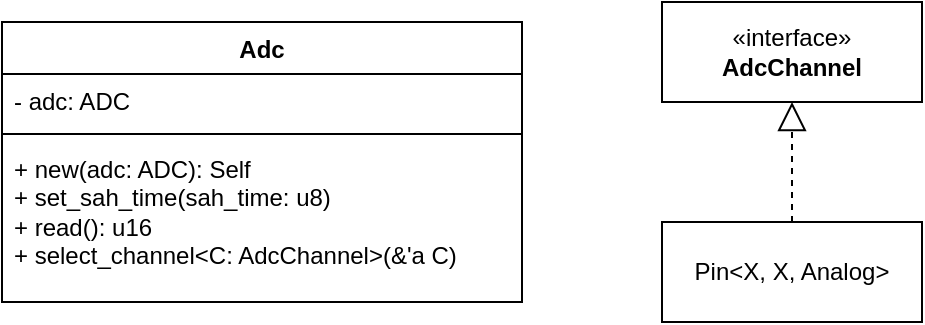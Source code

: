 <mxfile version="26.2.15">
  <diagram id="C5RBs43oDa-KdzZeNtuy" name="Page-1">
    <mxGraphModel dx="701" dy="889" grid="1" gridSize="10" guides="1" tooltips="1" connect="1" arrows="1" fold="1" page="1" pageScale="1" pageWidth="827" pageHeight="1169" math="0" shadow="0">
      <root>
        <mxCell id="WIyWlLk6GJQsqaUBKTNV-0" />
        <mxCell id="WIyWlLk6GJQsqaUBKTNV-1" parent="WIyWlLk6GJQsqaUBKTNV-0" />
        <mxCell id="jyDG9MxLNxctg-NhNLhG-4" value="Adc" style="swimlane;fontStyle=1;align=center;verticalAlign=top;childLayout=stackLayout;horizontal=1;startSize=26;horizontalStack=0;resizeParent=1;resizeParentMax=0;resizeLast=0;collapsible=1;marginBottom=0;whiteSpace=wrap;html=1;" parent="WIyWlLk6GJQsqaUBKTNV-1" vertex="1">
          <mxGeometry x="140" y="250" width="260" height="140" as="geometry" />
        </mxCell>
        <mxCell id="jyDG9MxLNxctg-NhNLhG-5" value="- adc: ADC" style="text;strokeColor=none;fillColor=none;align=left;verticalAlign=top;spacingLeft=4;spacingRight=4;overflow=hidden;rotatable=0;points=[[0,0.5],[1,0.5]];portConstraint=eastwest;whiteSpace=wrap;html=1;" parent="jyDG9MxLNxctg-NhNLhG-4" vertex="1">
          <mxGeometry y="26" width="260" height="26" as="geometry" />
        </mxCell>
        <mxCell id="jyDG9MxLNxctg-NhNLhG-6" value="" style="line;strokeWidth=1;fillColor=none;align=left;verticalAlign=middle;spacingTop=-1;spacingLeft=3;spacingRight=3;rotatable=0;labelPosition=right;points=[];portConstraint=eastwest;strokeColor=inherit;" parent="jyDG9MxLNxctg-NhNLhG-4" vertex="1">
          <mxGeometry y="52" width="260" height="8" as="geometry" />
        </mxCell>
        <mxCell id="jyDG9MxLNxctg-NhNLhG-7" value="&lt;div&gt;+ new(adc: ADC): Self&lt;/div&gt;&lt;div&gt;+ set_sah_time(sah_time: u8)&lt;/div&gt;&lt;div&gt;+ read(): u16&lt;/div&gt;&lt;div&gt;+ select_channel&amp;lt;C: AdcChannel&amp;gt;(&amp;amp;&#39;a C)&lt;/div&gt;" style="text;strokeColor=none;fillColor=none;align=left;verticalAlign=top;spacingLeft=4;spacingRight=4;overflow=hidden;rotatable=0;points=[[0,0.5],[1,0.5]];portConstraint=eastwest;whiteSpace=wrap;html=1;" parent="jyDG9MxLNxctg-NhNLhG-4" vertex="1">
          <mxGeometry y="60" width="260" height="80" as="geometry" />
        </mxCell>
        <mxCell id="65UYhqAfBHsc6nm_UJ0b-0" value="«interface»&lt;br&gt;&lt;b&gt;AdcChannel&lt;/b&gt;" style="html=1;whiteSpace=wrap;" vertex="1" parent="WIyWlLk6GJQsqaUBKTNV-1">
          <mxGeometry x="470" y="240" width="130" height="50" as="geometry" />
        </mxCell>
        <mxCell id="65UYhqAfBHsc6nm_UJ0b-1" value="Pin&amp;lt;X, X, Analog&amp;gt;" style="html=1;whiteSpace=wrap;" vertex="1" parent="WIyWlLk6GJQsqaUBKTNV-1">
          <mxGeometry x="470" y="350" width="130" height="50" as="geometry" />
        </mxCell>
        <mxCell id="65UYhqAfBHsc6nm_UJ0b-2" value="" style="endArrow=block;dashed=1;endFill=0;endSize=12;html=1;rounded=0;" edge="1" parent="WIyWlLk6GJQsqaUBKTNV-1" source="65UYhqAfBHsc6nm_UJ0b-1" target="65UYhqAfBHsc6nm_UJ0b-0">
          <mxGeometry width="160" relative="1" as="geometry">
            <mxPoint x="350" y="280" as="sourcePoint" />
            <mxPoint x="510" y="280" as="targetPoint" />
          </mxGeometry>
        </mxCell>
      </root>
    </mxGraphModel>
  </diagram>
</mxfile>
